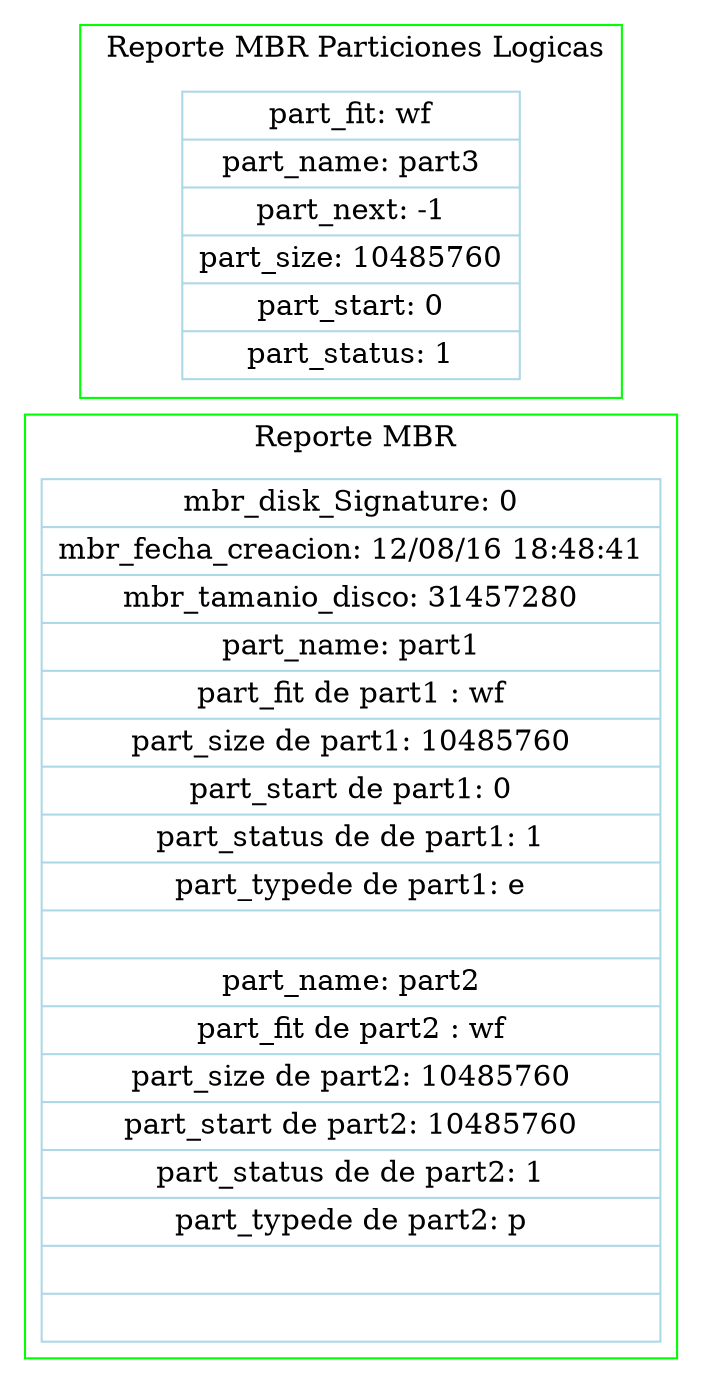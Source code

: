 digraph{ 
 rankdir = LR; 
 node [shape = record, color = lightblue]; 
 

subgraph clusterESTAD2{ 
 label = " Reporte MBR"; 
 color=green; 
nodoec1[label = " mbr_disk_Signature: 0 | mbr_fecha_creacion: 12/08/16 18:48:41 | mbr_tamanio_disco: 31457280 | part_name: part1 | part_fit de part1 : wf | part_size de part1: 10485760 | part_start de part1: 0 | part_status de de part1: 1 | part_typede de part1: e |  | part_name: part2 | part_fit de part2 : wf | part_size de part2: 10485760 | part_start de part2: 10485760 | part_status de de part2: 1 | part_typede de part2: p |  | "];
}

subgraph clusterLOGICAS2{ 
 label = " Reporte MBR Particiones Logicas"; 
 color=green; 
nodoec11[label = "  part_fit: wf | part_name: part3 | part_next: -1 | part_size: 10485760 | part_start: 0 | part_status: 1"];
}
}
